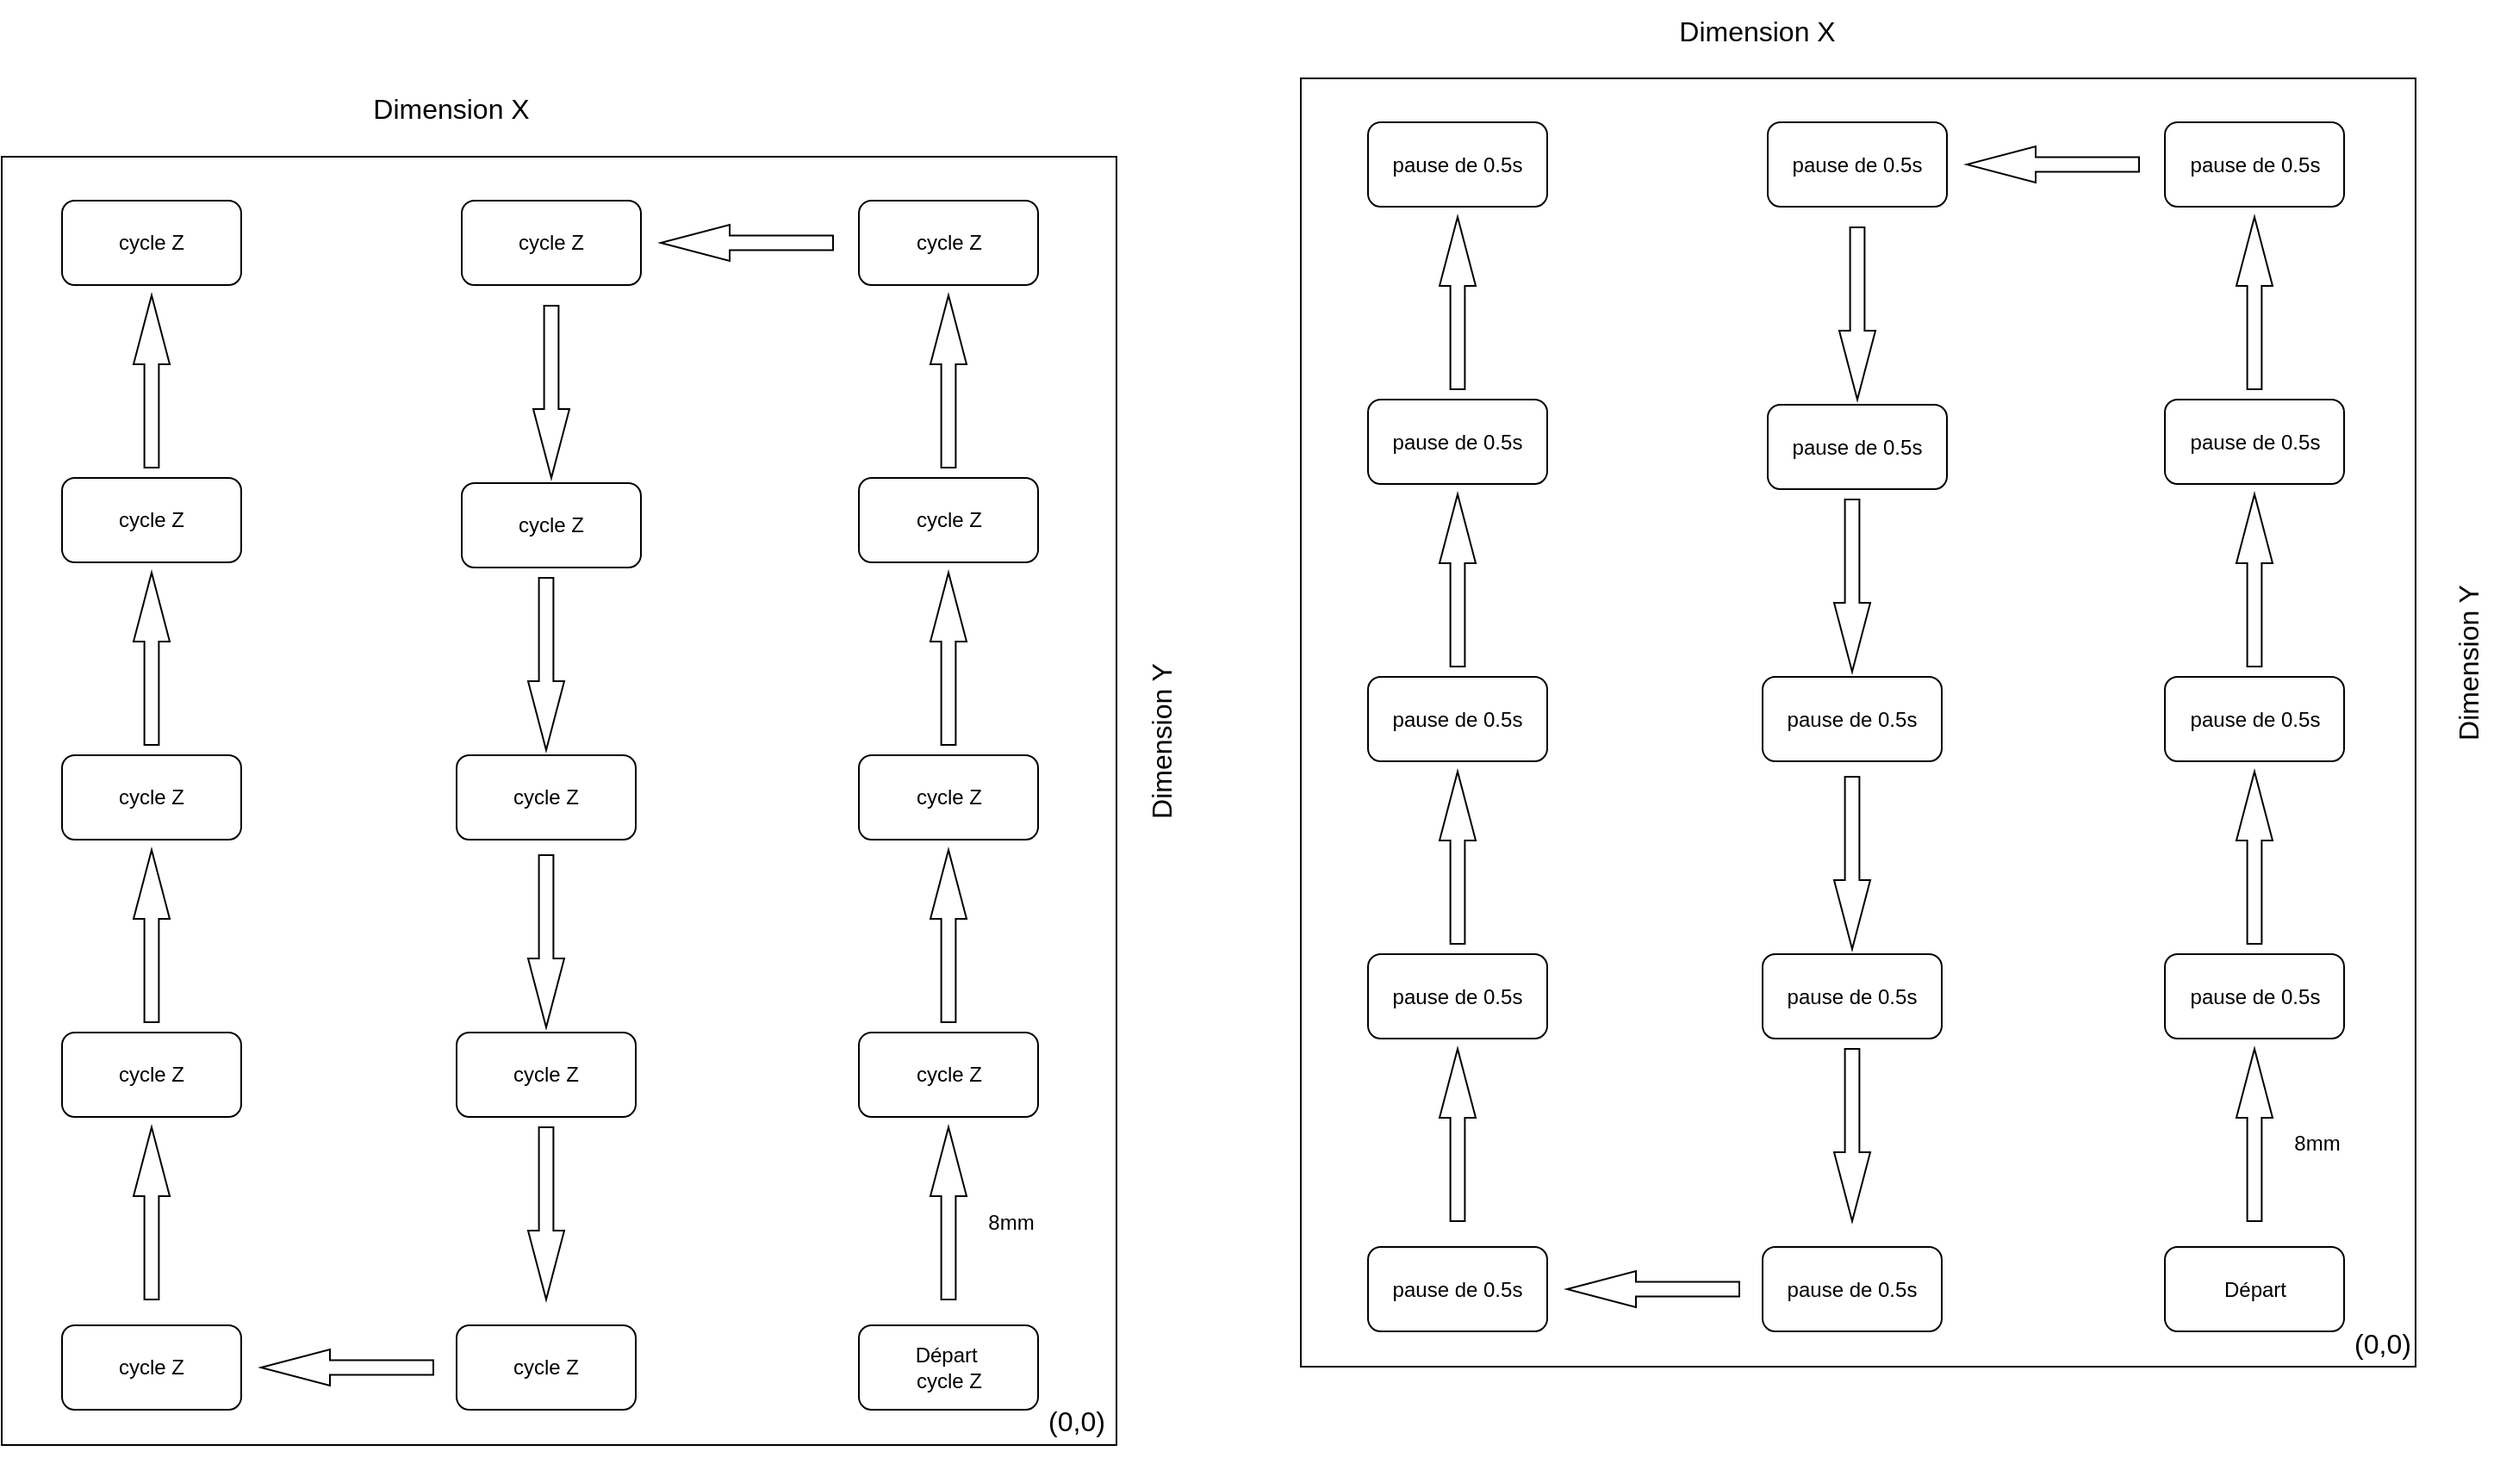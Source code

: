 <mxfile version="19.0.3" type="device"><diagram id="4ZYVUDZu9kF52ALCHaO5" name="Page-1"><mxGraphModel dx="2242" dy="1324" grid="0" gridSize="10" guides="1" tooltips="1" connect="1" arrows="1" fold="1" page="0" pageScale="1" pageWidth="827" pageHeight="1169" math="0" shadow="0"><root><mxCell id="0"/><mxCell id="1" parent="0"/><mxCell id="cObTehUQL-lFSfpXAihi-1" value="" style="rounded=0;whiteSpace=wrap;html=1;" vertex="1" parent="1"><mxGeometry x="209" y="-90.5" width="647" height="748" as="geometry"/></mxCell><mxCell id="cObTehUQL-lFSfpXAihi-2" value="(0,0)" style="text;html=1;strokeColor=none;fillColor=none;align=center;verticalAlign=middle;whiteSpace=wrap;rounded=0;fontSize=16;" vertex="1" parent="1"><mxGeometry x="780" y="616" width="114" height="55" as="geometry"/></mxCell><mxCell id="cObTehUQL-lFSfpXAihi-4" value="" style="html=1;shadow=0;dashed=0;align=center;verticalAlign=middle;shape=mxgraph.arrows2.arrow;dy=0.6;dx=40;direction=north;notch=0;" vertex="1" parent="1"><mxGeometry x="752" y="473" width="21" height="100" as="geometry"/></mxCell><mxCell id="cObTehUQL-lFSfpXAihi-5" value="8mm" style="text;html=1;strokeColor=none;fillColor=none;align=center;verticalAlign=middle;whiteSpace=wrap;rounded=0;" vertex="1" parent="1"><mxGeometry x="769" y="513" width="60" height="30" as="geometry"/></mxCell><mxCell id="cObTehUQL-lFSfpXAihi-6" value="pause de 0.5s" style="rounded=1;whiteSpace=wrap;html=1;" vertex="1" parent="1"><mxGeometry x="710.5" y="418" width="104" height="49" as="geometry"/></mxCell><mxCell id="cObTehUQL-lFSfpXAihi-7" value="" style="html=1;shadow=0;dashed=0;align=center;verticalAlign=middle;shape=mxgraph.arrows2.arrow;dy=0.6;dx=40;direction=north;notch=0;" vertex="1" parent="1"><mxGeometry x="752" y="312" width="21" height="100" as="geometry"/></mxCell><mxCell id="cObTehUQL-lFSfpXAihi-8" value="pause de 0.5s" style="rounded=1;whiteSpace=wrap;html=1;" vertex="1" parent="1"><mxGeometry x="710.5" y="257" width="104" height="49" as="geometry"/></mxCell><mxCell id="cObTehUQL-lFSfpXAihi-9" value="" style="html=1;shadow=0;dashed=0;align=center;verticalAlign=middle;shape=mxgraph.arrows2.arrow;dy=0.6;dx=40;direction=north;notch=0;" vertex="1" parent="1"><mxGeometry x="752" y="151" width="21" height="100" as="geometry"/></mxCell><mxCell id="cObTehUQL-lFSfpXAihi-10" value="pause de 0.5s" style="rounded=1;whiteSpace=wrap;html=1;" vertex="1" parent="1"><mxGeometry x="710.5" y="96" width="104" height="49" as="geometry"/></mxCell><mxCell id="cObTehUQL-lFSfpXAihi-11" value="" style="html=1;shadow=0;dashed=0;align=center;verticalAlign=middle;shape=mxgraph.arrows2.arrow;dy=0.6;dx=40;direction=north;notch=0;" vertex="1" parent="1"><mxGeometry x="752" y="-10" width="21" height="100" as="geometry"/></mxCell><mxCell id="cObTehUQL-lFSfpXAihi-12" value="pause de 0.5s" style="rounded=1;whiteSpace=wrap;html=1;" vertex="1" parent="1"><mxGeometry x="710.5" y="-65" width="104" height="49" as="geometry"/></mxCell><mxCell id="cObTehUQL-lFSfpXAihi-15" value="" style="html=1;shadow=0;dashed=0;align=center;verticalAlign=middle;shape=mxgraph.arrows2.arrow;dy=0.6;dx=40;direction=north;notch=0;rotation=-90;" vertex="1" parent="1"><mxGeometry x="635" y="-90.5" width="21" height="100" as="geometry"/></mxCell><mxCell id="cObTehUQL-lFSfpXAihi-16" value="pause de 0.5s" style="rounded=1;whiteSpace=wrap;html=1;" vertex="1" parent="1"><mxGeometry x="480" y="-65" width="104" height="49" as="geometry"/></mxCell><mxCell id="cObTehUQL-lFSfpXAihi-17" value="" style="html=1;shadow=0;dashed=0;align=center;verticalAlign=middle;shape=mxgraph.arrows2.arrow;dy=0.6;dx=40;direction=north;notch=0;rotation=-180;" vertex="1" parent="1"><mxGeometry x="521.5" y="-4" width="21" height="100" as="geometry"/></mxCell><mxCell id="cObTehUQL-lFSfpXAihi-18" value="pause de 0.5s" style="rounded=1;whiteSpace=wrap;html=1;" vertex="1" parent="1"><mxGeometry x="480" y="99" width="104" height="49" as="geometry"/></mxCell><mxCell id="cObTehUQL-lFSfpXAihi-19" value="" style="html=1;shadow=0;dashed=0;align=center;verticalAlign=middle;shape=mxgraph.arrows2.arrow;dy=0.6;dx=40;direction=north;notch=0;rotation=-180;" vertex="1" parent="1"><mxGeometry x="518.5" y="154" width="21" height="100" as="geometry"/></mxCell><mxCell id="cObTehUQL-lFSfpXAihi-20" value="pause de 0.5s" style="rounded=1;whiteSpace=wrap;html=1;" vertex="1" parent="1"><mxGeometry x="477" y="257" width="104" height="49" as="geometry"/></mxCell><mxCell id="cObTehUQL-lFSfpXAihi-21" value="" style="html=1;shadow=0;dashed=0;align=center;verticalAlign=middle;shape=mxgraph.arrows2.arrow;dy=0.6;dx=40;direction=north;notch=0;rotation=-180;" vertex="1" parent="1"><mxGeometry x="518.5" y="315" width="21" height="100" as="geometry"/></mxCell><mxCell id="cObTehUQL-lFSfpXAihi-22" value="pause de 0.5s" style="rounded=1;whiteSpace=wrap;html=1;" vertex="1" parent="1"><mxGeometry x="477" y="418" width="104" height="49" as="geometry"/></mxCell><mxCell id="cObTehUQL-lFSfpXAihi-23" value="Départ" style="rounded=1;whiteSpace=wrap;html=1;" vertex="1" parent="1"><mxGeometry x="710.5" y="588" width="104" height="49" as="geometry"/></mxCell><mxCell id="cObTehUQL-lFSfpXAihi-25" value="" style="html=1;shadow=0;dashed=0;align=center;verticalAlign=middle;shape=mxgraph.arrows2.arrow;dy=0.6;dx=40;direction=north;notch=0;rotation=-180;" vertex="1" parent="1"><mxGeometry x="518.5" y="473" width="21" height="100" as="geometry"/></mxCell><mxCell id="cObTehUQL-lFSfpXAihi-26" value="pause de 0.5s" style="rounded=1;whiteSpace=wrap;html=1;" vertex="1" parent="1"><mxGeometry x="477" y="588" width="104" height="49" as="geometry"/></mxCell><mxCell id="cObTehUQL-lFSfpXAihi-27" value="" style="html=1;shadow=0;dashed=0;align=center;verticalAlign=middle;shape=mxgraph.arrows2.arrow;dy=0.6;dx=40;direction=north;notch=0;rotation=-90;" vertex="1" parent="1"><mxGeometry x="403" y="562.5" width="21" height="100" as="geometry"/></mxCell><mxCell id="cObTehUQL-lFSfpXAihi-28" value="pause de 0.5s" style="rounded=1;whiteSpace=wrap;html=1;" vertex="1" parent="1"><mxGeometry x="248" y="588" width="104" height="49" as="geometry"/></mxCell><mxCell id="cObTehUQL-lFSfpXAihi-29" value="Dimension Y" style="text;html=1;strokeColor=none;fillColor=none;align=center;verticalAlign=middle;whiteSpace=wrap;rounded=0;fontSize=16;rotation=-90;" vertex="1" parent="1"><mxGeometry x="820" y="231" width="132" height="35.5" as="geometry"/></mxCell><mxCell id="cObTehUQL-lFSfpXAihi-30" value="Dimension X" style="text;html=1;strokeColor=none;fillColor=none;align=center;verticalAlign=middle;whiteSpace=wrap;rounded=0;fontSize=16;rotation=0;" vertex="1" parent="1"><mxGeometry x="407.5" y="-136" width="132" height="35.5" as="geometry"/></mxCell><mxCell id="cObTehUQL-lFSfpXAihi-31" value="" style="html=1;shadow=0;dashed=0;align=center;verticalAlign=middle;shape=mxgraph.arrows2.arrow;dy=0.6;dx=40;direction=north;notch=0;labelBackgroundColor=default;" vertex="1" parent="1"><mxGeometry x="289.5" y="473" width="21" height="100" as="geometry"/></mxCell><mxCell id="cObTehUQL-lFSfpXAihi-32" value="pause de 0.5s" style="rounded=1;whiteSpace=wrap;html=1;labelBackgroundColor=default;" vertex="1" parent="1"><mxGeometry x="248" y="418" width="104" height="49" as="geometry"/></mxCell><mxCell id="cObTehUQL-lFSfpXAihi-33" value="" style="html=1;shadow=0;dashed=0;align=center;verticalAlign=middle;shape=mxgraph.arrows2.arrow;dy=0.6;dx=40;direction=north;notch=0;labelBackgroundColor=default;" vertex="1" parent="1"><mxGeometry x="289.5" y="312" width="21" height="100" as="geometry"/></mxCell><mxCell id="cObTehUQL-lFSfpXAihi-34" value="pause de 0.5s" style="rounded=1;whiteSpace=wrap;html=1;labelBackgroundColor=default;" vertex="1" parent="1"><mxGeometry x="248" y="257" width="104" height="49" as="geometry"/></mxCell><mxCell id="cObTehUQL-lFSfpXAihi-35" value="" style="html=1;shadow=0;dashed=0;align=center;verticalAlign=middle;shape=mxgraph.arrows2.arrow;dy=0.6;dx=40;direction=north;notch=0;labelBackgroundColor=default;" vertex="1" parent="1"><mxGeometry x="289.5" y="151" width="21" height="100" as="geometry"/></mxCell><mxCell id="cObTehUQL-lFSfpXAihi-36" value="pause de 0.5s" style="rounded=1;whiteSpace=wrap;html=1;labelBackgroundColor=default;" vertex="1" parent="1"><mxGeometry x="248" y="96" width="104" height="49" as="geometry"/></mxCell><mxCell id="cObTehUQL-lFSfpXAihi-37" value="" style="html=1;shadow=0;dashed=0;align=center;verticalAlign=middle;shape=mxgraph.arrows2.arrow;dy=0.6;dx=40;direction=north;notch=0;labelBackgroundColor=default;" vertex="1" parent="1"><mxGeometry x="289.5" y="-10" width="21" height="100" as="geometry"/></mxCell><mxCell id="cObTehUQL-lFSfpXAihi-38" value="pause de 0.5s" style="rounded=1;whiteSpace=wrap;html=1;labelBackgroundColor=default;" vertex="1" parent="1"><mxGeometry x="248" y="-65" width="104" height="49" as="geometry"/></mxCell><mxCell id="cObTehUQL-lFSfpXAihi-39" value="" style="rounded=0;whiteSpace=wrap;html=1;" vertex="1" parent="1"><mxGeometry x="-545" y="-45" width="647" height="748" as="geometry"/></mxCell><mxCell id="cObTehUQL-lFSfpXAihi-40" value="(0,0)" style="text;html=1;strokeColor=none;fillColor=none;align=center;verticalAlign=middle;whiteSpace=wrap;rounded=0;fontSize=16;" vertex="1" parent="1"><mxGeometry x="22" y="661.5" width="114" height="55" as="geometry"/></mxCell><mxCell id="cObTehUQL-lFSfpXAihi-41" value="" style="html=1;shadow=0;dashed=0;align=center;verticalAlign=middle;shape=mxgraph.arrows2.arrow;dy=0.6;dx=40;direction=north;notch=0;" vertex="1" parent="1"><mxGeometry x="-6" y="518.5" width="21" height="100" as="geometry"/></mxCell><mxCell id="cObTehUQL-lFSfpXAihi-42" value="8mm" style="text;html=1;strokeColor=none;fillColor=none;align=center;verticalAlign=middle;whiteSpace=wrap;rounded=0;" vertex="1" parent="1"><mxGeometry x="11" y="558.5" width="60" height="30" as="geometry"/></mxCell><mxCell id="cObTehUQL-lFSfpXAihi-43" value="cycle Z" style="rounded=1;whiteSpace=wrap;html=1;" vertex="1" parent="1"><mxGeometry x="-47.5" y="463.5" width="104" height="49" as="geometry"/></mxCell><mxCell id="cObTehUQL-lFSfpXAihi-44" value="" style="html=1;shadow=0;dashed=0;align=center;verticalAlign=middle;shape=mxgraph.arrows2.arrow;dy=0.6;dx=40;direction=north;notch=0;" vertex="1" parent="1"><mxGeometry x="-6" y="357.5" width="21" height="100" as="geometry"/></mxCell><mxCell id="cObTehUQL-lFSfpXAihi-45" value="cycle Z" style="rounded=1;whiteSpace=wrap;html=1;" vertex="1" parent="1"><mxGeometry x="-47.5" y="302.5" width="104" height="49" as="geometry"/></mxCell><mxCell id="cObTehUQL-lFSfpXAihi-46" value="" style="html=1;shadow=0;dashed=0;align=center;verticalAlign=middle;shape=mxgraph.arrows2.arrow;dy=0.6;dx=40;direction=north;notch=0;" vertex="1" parent="1"><mxGeometry x="-6" y="196.5" width="21" height="100" as="geometry"/></mxCell><mxCell id="cObTehUQL-lFSfpXAihi-47" value="cycle Z" style="rounded=1;whiteSpace=wrap;html=1;" vertex="1" parent="1"><mxGeometry x="-47.5" y="141.5" width="104" height="49" as="geometry"/></mxCell><mxCell id="cObTehUQL-lFSfpXAihi-48" value="" style="html=1;shadow=0;dashed=0;align=center;verticalAlign=middle;shape=mxgraph.arrows2.arrow;dy=0.6;dx=40;direction=north;notch=0;" vertex="1" parent="1"><mxGeometry x="-6" y="35.5" width="21" height="100" as="geometry"/></mxCell><mxCell id="cObTehUQL-lFSfpXAihi-49" value="cycle Z" style="rounded=1;whiteSpace=wrap;html=1;" vertex="1" parent="1"><mxGeometry x="-47.5" y="-19.5" width="104" height="49" as="geometry"/></mxCell><mxCell id="cObTehUQL-lFSfpXAihi-50" value="" style="html=1;shadow=0;dashed=0;align=center;verticalAlign=middle;shape=mxgraph.arrows2.arrow;dy=0.6;dx=40;direction=north;notch=0;rotation=-90;" vertex="1" parent="1"><mxGeometry x="-123" y="-45" width="21" height="100" as="geometry"/></mxCell><mxCell id="cObTehUQL-lFSfpXAihi-51" value="cycle Z" style="rounded=1;whiteSpace=wrap;html=1;" vertex="1" parent="1"><mxGeometry x="-278" y="-19.5" width="104" height="49" as="geometry"/></mxCell><mxCell id="cObTehUQL-lFSfpXAihi-52" value="" style="html=1;shadow=0;dashed=0;align=center;verticalAlign=middle;shape=mxgraph.arrows2.arrow;dy=0.6;dx=40;direction=north;notch=0;rotation=-180;" vertex="1" parent="1"><mxGeometry x="-236.5" y="41.5" width="21" height="100" as="geometry"/></mxCell><mxCell id="cObTehUQL-lFSfpXAihi-53" value="cycle Z" style="rounded=1;whiteSpace=wrap;html=1;" vertex="1" parent="1"><mxGeometry x="-278" y="144.5" width="104" height="49" as="geometry"/></mxCell><mxCell id="cObTehUQL-lFSfpXAihi-54" value="" style="html=1;shadow=0;dashed=0;align=center;verticalAlign=middle;shape=mxgraph.arrows2.arrow;dy=0.6;dx=40;direction=north;notch=0;rotation=-180;" vertex="1" parent="1"><mxGeometry x="-239.5" y="199.5" width="21" height="100" as="geometry"/></mxCell><mxCell id="cObTehUQL-lFSfpXAihi-55" value="cycle Z" style="rounded=1;whiteSpace=wrap;html=1;" vertex="1" parent="1"><mxGeometry x="-281" y="302.5" width="104" height="49" as="geometry"/></mxCell><mxCell id="cObTehUQL-lFSfpXAihi-56" value="" style="html=1;shadow=0;dashed=0;align=center;verticalAlign=middle;shape=mxgraph.arrows2.arrow;dy=0.6;dx=40;direction=north;notch=0;rotation=-180;" vertex="1" parent="1"><mxGeometry x="-239.5" y="360.5" width="21" height="100" as="geometry"/></mxCell><mxCell id="cObTehUQL-lFSfpXAihi-57" value="cycle Z" style="rounded=1;whiteSpace=wrap;html=1;" vertex="1" parent="1"><mxGeometry x="-281" y="463.5" width="104" height="49" as="geometry"/></mxCell><mxCell id="cObTehUQL-lFSfpXAihi-58" value="Départ&amp;nbsp;&lt;br&gt;cycle Z" style="rounded=1;whiteSpace=wrap;html=1;" vertex="1" parent="1"><mxGeometry x="-47.5" y="633.5" width="104" height="49" as="geometry"/></mxCell><mxCell id="cObTehUQL-lFSfpXAihi-59" value="" style="html=1;shadow=0;dashed=0;align=center;verticalAlign=middle;shape=mxgraph.arrows2.arrow;dy=0.6;dx=40;direction=north;notch=0;rotation=-180;" vertex="1" parent="1"><mxGeometry x="-239.5" y="518.5" width="21" height="100" as="geometry"/></mxCell><mxCell id="cObTehUQL-lFSfpXAihi-60" value="cycle Z" style="rounded=1;whiteSpace=wrap;html=1;" vertex="1" parent="1"><mxGeometry x="-281" y="633.5" width="104" height="49" as="geometry"/></mxCell><mxCell id="cObTehUQL-lFSfpXAihi-61" value="" style="html=1;shadow=0;dashed=0;align=center;verticalAlign=middle;shape=mxgraph.arrows2.arrow;dy=0.6;dx=40;direction=north;notch=0;rotation=-90;" vertex="1" parent="1"><mxGeometry x="-355" y="608" width="21" height="100" as="geometry"/></mxCell><mxCell id="cObTehUQL-lFSfpXAihi-62" value="cycle Z" style="rounded=1;whiteSpace=wrap;html=1;" vertex="1" parent="1"><mxGeometry x="-510" y="633.5" width="104" height="49" as="geometry"/></mxCell><mxCell id="cObTehUQL-lFSfpXAihi-63" value="Dimension Y" style="text;html=1;strokeColor=none;fillColor=none;align=center;verticalAlign=middle;whiteSpace=wrap;rounded=0;fontSize=16;rotation=-90;" vertex="1" parent="1"><mxGeometry x="62" y="276.5" width="132" height="35.5" as="geometry"/></mxCell><mxCell id="cObTehUQL-lFSfpXAihi-64" value="Dimension X" style="text;html=1;strokeColor=none;fillColor=none;align=center;verticalAlign=middle;whiteSpace=wrap;rounded=0;fontSize=16;rotation=0;" vertex="1" parent="1"><mxGeometry x="-350.5" y="-90.5" width="132" height="35.5" as="geometry"/></mxCell><mxCell id="cObTehUQL-lFSfpXAihi-65" value="" style="html=1;shadow=0;dashed=0;align=center;verticalAlign=middle;shape=mxgraph.arrows2.arrow;dy=0.6;dx=40;direction=north;notch=0;labelBackgroundColor=default;" vertex="1" parent="1"><mxGeometry x="-468.5" y="518.5" width="21" height="100" as="geometry"/></mxCell><mxCell id="cObTehUQL-lFSfpXAihi-66" value="cycle Z" style="rounded=1;whiteSpace=wrap;html=1;labelBackgroundColor=default;" vertex="1" parent="1"><mxGeometry x="-510" y="463.5" width="104" height="49" as="geometry"/></mxCell><mxCell id="cObTehUQL-lFSfpXAihi-67" value="" style="html=1;shadow=0;dashed=0;align=center;verticalAlign=middle;shape=mxgraph.arrows2.arrow;dy=0.6;dx=40;direction=north;notch=0;labelBackgroundColor=default;" vertex="1" parent="1"><mxGeometry x="-468.5" y="357.5" width="21" height="100" as="geometry"/></mxCell><mxCell id="cObTehUQL-lFSfpXAihi-68" value="cycle Z" style="rounded=1;whiteSpace=wrap;html=1;labelBackgroundColor=default;" vertex="1" parent="1"><mxGeometry x="-510" y="302.5" width="104" height="49" as="geometry"/></mxCell><mxCell id="cObTehUQL-lFSfpXAihi-69" value="" style="html=1;shadow=0;dashed=0;align=center;verticalAlign=middle;shape=mxgraph.arrows2.arrow;dy=0.6;dx=40;direction=north;notch=0;labelBackgroundColor=default;" vertex="1" parent="1"><mxGeometry x="-468.5" y="196.5" width="21" height="100" as="geometry"/></mxCell><mxCell id="cObTehUQL-lFSfpXAihi-70" value="cycle Z" style="rounded=1;whiteSpace=wrap;html=1;labelBackgroundColor=default;" vertex="1" parent="1"><mxGeometry x="-510" y="141.5" width="104" height="49" as="geometry"/></mxCell><mxCell id="cObTehUQL-lFSfpXAihi-71" value="" style="html=1;shadow=0;dashed=0;align=center;verticalAlign=middle;shape=mxgraph.arrows2.arrow;dy=0.6;dx=40;direction=north;notch=0;labelBackgroundColor=default;" vertex="1" parent="1"><mxGeometry x="-468.5" y="35.5" width="21" height="100" as="geometry"/></mxCell><mxCell id="cObTehUQL-lFSfpXAihi-72" value="cycle Z" style="rounded=1;whiteSpace=wrap;html=1;labelBackgroundColor=default;" vertex="1" parent="1"><mxGeometry x="-510" y="-19.5" width="104" height="49" as="geometry"/></mxCell></root></mxGraphModel></diagram></mxfile>